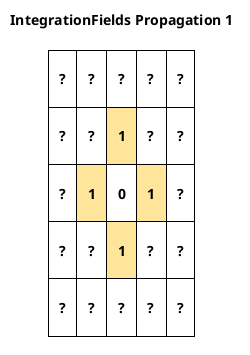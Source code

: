 @startuml int_field_prop1

title
IntegrationFields Propagation 1

|\n   ?   \n|\n   ?   \n|\n   ?   \n|\n   ?   \n|\n   ?   \n|
|\n   ?   \n|\n   ?   \n|<#ffe599>\n   1   \n|\n   ?   \n|\n   ?   \n|
|\n   ?   \n|<#ffe599>\n   1   \n|\n   0   \n|<#ffe599>\n   1   \n|\n   ?   \n|
|\n   ?   \n|\n   ?   \n|<#ffe599>\n   1   \n|\n   ?   \n|\n   ?   \n|
|\n   ?   \n|\n   ?   \n|\n   ?   \n|\n   ?   \n|\n   ?   \n|
end title
@enduml
